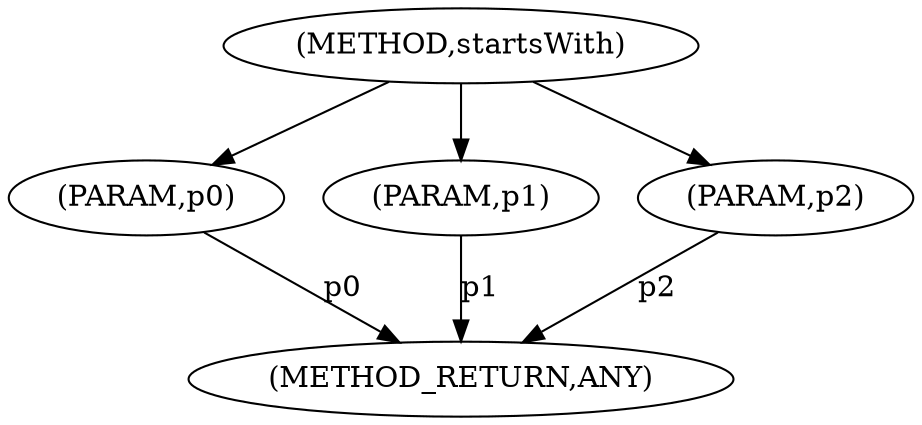 digraph "startsWith" {  
"5612" [label = <(METHOD,startsWith)> ]
"5617" [label = <(METHOD_RETURN,ANY)> ]
"5613" [label = <(PARAM,p0)> ]
"5614" [label = <(PARAM,p1)> ]
"5615" [label = <(PARAM,p2)> ]
  "5613" -> "5617"  [ label = "p0"] 
  "5614" -> "5617"  [ label = "p1"] 
  "5615" -> "5617"  [ label = "p2"] 
  "5612" -> "5613" 
  "5612" -> "5614" 
  "5612" -> "5615" 
}
